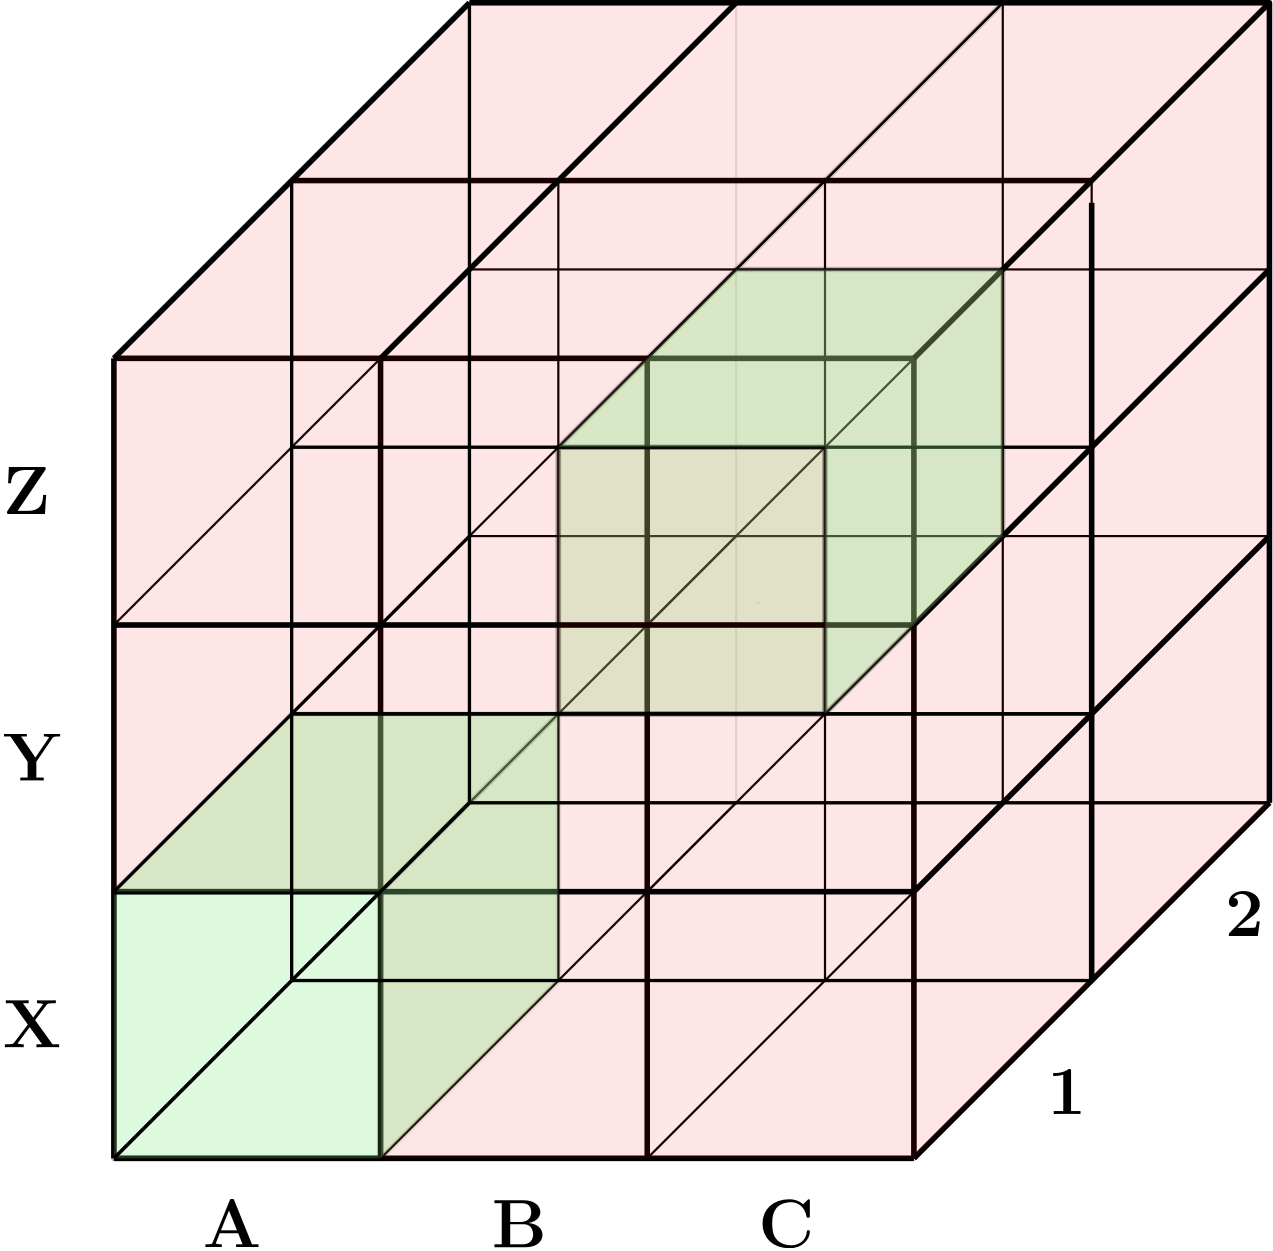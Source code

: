 <?xml version="1.0"?>
<!DOCTYPE ipe SYSTEM "ipe.dtd">
<ipe version="70206" creator="Ipe 7.2.7">
<info created="D:20171217165930" modified="D:20171217165930"/>
<ipestyle name="basic">
<symbol name="arrow/arc(spx)">
<path stroke="sym-stroke" fill="sym-stroke" pen="sym-pen">
0 0 m
-1 0.333 l
-1 -0.333 l
h
</path>
</symbol>
<symbol name="arrow/farc(spx)">
<path stroke="sym-stroke" fill="white" pen="sym-pen">
0 0 m
-1 0.333 l
-1 -0.333 l
h
</path>
</symbol>
<symbol name="arrow/ptarc(spx)">
<path stroke="sym-stroke" fill="sym-stroke" pen="sym-pen">
0 0 m
-1 0.333 l
-0.8 0 l
-1 -0.333 l
h
</path>
</symbol>
<symbol name="arrow/fptarc(spx)">
<path stroke="sym-stroke" fill="white" pen="sym-pen">
0 0 m
-1 0.333 l
-0.8 0 l
-1 -0.333 l
h
</path>
</symbol>
<symbol name="mark/circle(sx)" transformations="translations">
<path fill="sym-stroke">
0.6 0 0 0.6 0 0 e
0.4 0 0 0.4 0 0 e
</path>
</symbol>
<symbol name="mark/disk(sx)" transformations="translations">
<path fill="sym-stroke">
0.6 0 0 0.6 0 0 e
</path>
</symbol>
<symbol name="mark/fdisk(sfx)" transformations="translations">
<group>
<path fill="sym-fill">
0.5 0 0 0.5 0 0 e
</path>
<path fill="sym-stroke" fillrule="eofill">
0.6 0 0 0.6 0 0 e
0.4 0 0 0.4 0 0 e
</path>
</group>
</symbol>
<symbol name="mark/box(sx)" transformations="translations">
<path fill="sym-stroke" fillrule="eofill">
-0.6 -0.6 m
0.6 -0.6 l
0.6 0.6 l
-0.6 0.6 l
h
-0.4 -0.4 m
0.4 -0.4 l
0.4 0.4 l
-0.4 0.4 l
h
</path>
</symbol>
<symbol name="mark/square(sx)" transformations="translations">
<path fill="sym-stroke">
-0.6 -0.6 m
0.6 -0.6 l
0.6 0.6 l
-0.6 0.6 l
h
</path>
</symbol>
<symbol name="mark/fsquare(sfx)" transformations="translations">
<group>
<path fill="sym-fill">
-0.5 -0.5 m
0.5 -0.5 l
0.5 0.5 l
-0.5 0.5 l
h
</path>
<path fill="sym-stroke" fillrule="eofill">
-0.6 -0.6 m
0.6 -0.6 l
0.6 0.6 l
-0.6 0.6 l
h
-0.4 -0.4 m
0.4 -0.4 l
0.4 0.4 l
-0.4 0.4 l
h
</path>
</group>
</symbol>
<symbol name="mark/cross(sx)" transformations="translations">
<group>
<path fill="sym-stroke">
-0.43 -0.57 m
0.57 0.43 l
0.43 0.57 l
-0.57 -0.43 l
h
</path>
<path fill="sym-stroke">
-0.43 0.57 m
0.57 -0.43 l
0.43 -0.57 l
-0.57 0.43 l
h
</path>
</group>
</symbol>
<symbol name="arrow/fnormal(spx)">
<path stroke="sym-stroke" fill="white" pen="sym-pen">
0 0 m
-1 0.333 l
-1 -0.333 l
h
</path>
</symbol>
<symbol name="arrow/pointed(spx)">
<path stroke="sym-stroke" fill="sym-stroke" pen="sym-pen">
0 0 m
-1 0.333 l
-0.8 0 l
-1 -0.333 l
h
</path>
</symbol>
<symbol name="arrow/fpointed(spx)">
<path stroke="sym-stroke" fill="white" pen="sym-pen">
0 0 m
-1 0.333 l
-0.8 0 l
-1 -0.333 l
h
</path>
</symbol>
<symbol name="arrow/linear(spx)">
<path stroke="sym-stroke" pen="sym-pen">
-1 0.333 m
0 0 l
-1 -0.333 l
</path>
</symbol>
<symbol name="arrow/fdouble(spx)">
<path stroke="sym-stroke" fill="white" pen="sym-pen">
0 0 m
-1 0.333 l
-1 -0.333 l
h
-1 0 m
-2 0.333 l
-2 -0.333 l
h
</path>
</symbol>
<symbol name="arrow/double(spx)">
<path stroke="sym-stroke" fill="sym-stroke" pen="sym-pen">
0 0 m
-1 0.333 l
-1 -0.333 l
h
-1 0 m
-2 0.333 l
-2 -0.333 l
h
</path>
</symbol>
<pen name="heavier" value="0.8"/>
<pen name="fat" value="1.2"/>
<pen name="ultrafat" value="2"/>
<symbolsize name="large" value="5"/>
<symbolsize name="small" value="2"/>
<symbolsize name="tiny" value="1.1"/>
<arrowsize name="large" value="10"/>
<arrowsize name="small" value="5"/>
<arrowsize name="tiny" value="3"/>
<color name="red" value="1 0 0"/>
<color name="green" value="0 1 0"/>
<color name="blue" value="0 0 1"/>
<color name="yellow" value="1 1 0"/>
<color name="orange" value="1 0.647 0"/>
<color name="gold" value="1 0.843 0"/>
<color name="purple" value="0.627 0.125 0.941"/>
<color name="gray" value="0.745"/>
<color name="brown" value="0.647 0.165 0.165"/>
<color name="navy" value="0 0 0.502"/>
<color name="pink" value="1 0.753 0.796"/>
<color name="seagreen" value="0.18 0.545 0.341"/>
<color name="turquoise" value="0.251 0.878 0.816"/>
<color name="violet" value="0.933 0.51 0.933"/>
<color name="darkblue" value="0 0 0.545"/>
<color name="darkcyan" value="0 0.545 0.545"/>
<color name="darkgray" value="0.663"/>
<color name="darkgreen" value="0 0.392 0"/>
<color name="darkmagenta" value="0.545 0 0.545"/>
<color name="darkorange" value="1 0.549 0"/>
<color name="darkred" value="0.545 0 0"/>
<color name="lightblue" value="0.678 0.847 0.902"/>
<color name="lightcyan" value="0.878 1 1"/>
<color name="lightgray" value="0.827"/>
<color name="lightgreen" value="0.565 0.933 0.565"/>
<color name="lightyellow" value="1 1 0.878"/>
<dashstyle name="dashed" value="[4] 0"/>
<dashstyle name="dotted" value="[1 3] 0"/>
<dashstyle name="dash dotted" value="[4 2 1 2] 0"/>
<dashstyle name="dash dot dotted" value="[4 2 1 2 1 2] 0"/>
<textsize name="large" value="\large"/>
<textsize name="Large" value="\Large"/>
<textsize name="LARGE" value="\LARGE"/>
<textsize name="huge" value="\huge"/>
<textsize name="Huge" value="\Huge"/>
<textsize name="small" value="\small"/>
<textsize name="footnote" value="\footnotesize"/>
<textsize name="tiny" value="\tiny"/>
<textstyle name="center" begin="\begin{center}" end="\end{center}"/>
<textstyle name="itemize" begin="\begin{itemize}" end="\end{itemize}"/>
<textstyle name="item" begin="\begin{itemize}\item{}" end="\end{itemize}"/>
<gridsize name="4 pts" value="4"/>
<gridsize name="8 pts (~3 mm)" value="8"/>
<gridsize name="16 pts (~6 mm)" value="16"/>
<gridsize name="32 pts (~12 mm)" value="32"/>
<gridsize name="10 pts (~3.5 mm)" value="10"/>
<gridsize name="20 pts (~7 mm)" value="20"/>
<gridsize name="14 pts (~5 mm)" value="14"/>
<gridsize name="28 pts (~10 mm)" value="28"/>
<gridsize name="56 pts (~20 mm)" value="56"/>
<anglesize name="90 deg" value="90"/>
<anglesize name="60 deg" value="60"/>
<anglesize name="45 deg" value="45"/>
<anglesize name="30 deg" value="30"/>
<anglesize name="22.5 deg" value="22.5"/>
<opacity name="10%" value="0.1"/>
<opacity name="30%" value="0.3"/>
<opacity name="50%" value="0.5"/>
<opacity name="75%" value="0.75"/>
<tiling name="falling" angle="-60" step="4" width="1"/>
<tiling name="rising" angle="30" step="4" width="1"/>
</ipestyle>
<page>
<layer name="alpha"/>
<view layers="alpha" active="alpha"/>
<path layer="alpha" matrix="0.898129 0 0 1 16.2994 0" stroke="black" pen="heavier">
160 480 m
480 480 l
</path>
<path matrix="0.9 0 0 1 22.4 0" stroke="black" pen="heavier">
232 544 m
224 544 l
544 544 l
</path>
<path stroke="black" pen="heavier">
384 416 m
512 544 l
512 544 l
</path>
<path stroke="black" pen="heavier">
192 416 m
320 544 l
</path>
<path stroke="black" pen="heavier">
288 416 m
416 544 l
</path>
<path stroke="black" pen="ultrafat">
96 704 m
384 704 l
</path>
<path stroke="black" pen="ultrafat">
384 416 m
384 704 l
</path>
<path stroke="black" pen="heavier">
512 544 m
512 832 l
</path>
<path stroke="black" pen="heavier">
384 704 m
512 832 l
</path>
<path stroke="black" pen="heavier" opacity="30%">
160 480 m
160 768 l
</path>
<path stroke="black" pen="heavier">
224 544 m
224 832 l
</path>
<path stroke="black" pen="heavier" opacity="10%">
320 544 m
320 832 l
</path>
<path stroke="black" pen="heavier">
416 544 m
416 832 l
416 832 l
</path>
<path stroke="black" pen="heavier">
96 512 m
384 512 l
</path>
<path stroke="black" pen="heavier">
96 608 m
384 608 l
384 608 l
</path>
<path stroke="black" pen="heavier">
384 608 m
512 736 l
</path>
<path stroke="black" pen="heavier">
384 512 m
512 640 l
512 640 l
</path>
<path stroke="black" pen="heavier">
256 480 m
256 768 l
</path>
<path stroke="black" pen="heavier">
352 480 m
352 768 l
</path>
<path stroke="black" pen="ultrafat">
192 416 m
192 704 l
</path>
<path stroke="black" pen="ultrafat">
288 416 m
288 704 l
288 704 l
</path>
<path stroke="black" pen="heavier">
448 480 m
448 768 l
</path>
<path stroke="black" pen="ultrafat">
160 768 m
448 768 l
</path>
<path stroke="black" pen="heavier">
192 704 m
320 832 l
</path>
<path stroke="black" pen="heavier">
288 704 m
416 832 l
</path>
<path stroke="black" pen="heavier">
96 608 m
224 736 l
</path>
<path stroke="black" pen="heavier">
96 512 m
224 640 l
</path>
<path stroke="black" pen="heavier">
160 672 m
448 672 l
448 672 l
</path>
<path stroke="black" pen="heavier">
160 576 m
448 576 l
</path>
<path stroke="black" pen="heavier">
224 640 m
512 640 l
</path>
<path stroke="black" pen="heavier">
512 736 m
224 736 l
224 744 l
</path>
<text transformations="translations" pos="128 384" stroke="black" type="label" width="21.058" height="17.007" depth="0" valign="baseline" size="Huge">\textbf{A}</text>
<text matrix="1 0 0 1 104 0" transformations="translations" pos="128 384" stroke="black" type="label" width="19.824" height="17.007" depth="0" valign="baseline" size="Huge">\textbf{B}</text>
<text matrix="1 0 0 1 200 0" transformations="translations" pos="128 384" stroke="black" type="label" width="20.139" height="17.007" depth="0" valign="baseline" size="Huge">\textbf{C}</text>
<text matrix="1 0 0 1 304 48" transformations="translations" pos="128 384" stroke="black" type="label" width="13.943" height="15.974" depth="0" valign="baseline" size="Huge">\textbf{1}</text>
<text matrix="1 0 0 1 368 112" transformations="translations" pos="128 384" stroke="black" type="label" width="13.943" height="15.974" depth="0" valign="baseline" size="Huge">\textbf{2}</text>
<text matrix="1 0 0 1 -72 72" transformations="translations" pos="128 384" stroke="black" type="label" width="21.058" height="17.007" depth="0" valign="baseline" size="Huge">\textbf{X}</text>
<text matrix="1 0 0 1 -72 168" transformations="translations" pos="128 384" stroke="black" type="label" width="21.755" height="17.007" depth="0" valign="baseline" size="Huge">\textbf{Y}</text>
<text matrix="1 0 0 1 -72 264" transformations="translations" pos="128 384" stroke="black" type="label" width="17.041" height="17.007" depth="0" valign="baseline" size="Huge">\textbf{Z}</text>
<path stroke="black" pen="heavier">
192 608 m
320 736 l
</path>
<path stroke="black" pen="heavier">
288 608 m
416 736 l
</path>
<path stroke="black" pen="heavier">
288 512 m
416 640 l
</path>
<path stroke="black" pen="heavier">
192 512 m
320 640 l
</path>
<path stroke="black" pen="heavier" opacity="50%">
96 416 m
224 544 l
</path>
<path stroke="black" pen="ultrafat">
96 416 m
384 416 l
</path>
<path stroke="black" pen="ultrafat">
384 416 m
512 544 l
</path>
<path stroke="black" pen="ultrafat">
96 416 m
96 704 l
</path>
<path stroke="black" pen="heavier">
224 832 m
96 704 l
96 704 l
</path>
<path stroke="black" pen="heavier">
224 832 m
512 832 l
512 832 l
</path>
<path stroke="black" fill="lightgreen" pen="ultrafat" opacity="30%">
96 512 m
96 416 l
192 416 l
192 512 l
h
</path>
<path stroke="black" fill="lightgreen" pen="ultrafat" opacity="10%">
192 416 m
192 512 l
256 576 l
256 480 l
192 416 l
</path>
<path stroke="black" fill="lightgreen" pen="ultrafat" opacity="10%">
96 512 m
160 576 l
256 576 l
192 512 l
96 512 l
</path>
<path stroke="black" fill="lightgreen" pen="ultrafat" opacity="30%">
256 576 m
256 672 l
352 672 l
352 576 l
256 576 l
256 576 l
</path>
<path stroke="black" fill="lightgreen" pen="ultrafat" opacity="10%">
352 576 m
416 640 l
416 736 l
320 736 l
264 680 l
256 672 l
352 672 l
352 576 l
352 576 l
</path>
<path stroke="black" fill="red" pen="ultrafat" opacity="10%">
224 832 m
96 704 l
96 512 l
200 512 l
192 512 l
192 416 l
384 416 l
384 608 l
352 576 l
256 576 l
256 664 l
256 672 l
416 832 l
416 832 l
224 832 l
224 832 l
</path>
<path stroke="black" fill="red" pen="ultrafat" opacity="10%">
384 416 m
384 608 l
416 640 l
416 736 l
320 736 l
416 832 l
512 832 l
512 544 l
384 416 l
384 416 l
</path>
<path stroke="black" pen="ultrafat">
224 832 m
512 832 l
512 544 l
</path>
<path stroke="black" pen="ultrafat">
96 704 m
224 832 l
224 832 l
</path>
<path stroke="black" pen="ultrafat">
384 704 m
512 832 l
512 832 l
</path>
<path stroke="black" pen="ultrafat">
384 512 m
512 640 l
512 640 l
</path>
<path stroke="black" pen="ultrafat">
384 608 m
512 736 l
</path>
<path stroke="black" pen="ultrafat">
96 608 m
384 608 l
</path>
<path stroke="black" pen="ultrafat">
96 512 m
384 512 l
</path>
<path stroke="black" pen="ultrafat">
448 480 m
448 760 l
</path>
<path stroke="black" pen="ultrafat">
192 704 m
320 832 l
</path>
<path stroke="black" pen="heavier">
288 704 m
416 832 l
416 832 l
</path>
<path stroke="black" fill="lightgreen" pen="heavier" opacity="30%">
96 512 m
160 576 l
256 576 l
256 480 l
192 416 l
192 512 l
96 512 l
96 512 l
</path>
<path stroke="black" fill="red" pen="heavier" opacity="10%">
256 576 m
256 672 l
320 736 l
416 736 l
416 640 l
352 576 l
256 576 l
256 576 l
</path>
<path stroke="black" fill="red" pen="heavier" cap="1" opacity="10%">
328 616 m
328 616 l
</path>
<path stroke="black" pen="fat">
96 416 m
224 544 l
</path>
<path stroke="black" pen="fat">
224 544 m
512 544 l
</path>
<path stroke="black" pen="fat">
224 544 m
224 832 l
224 832 l
</path>
<path stroke="black" pen="fat">
96 416 m
224 544 l
224 544 l
</path>
<path stroke="black" pen="fat">
160 480 m
160 768 l
</path>
<path stroke="black" pen="fat">
160 480 m
448 480 l
</path>
<path stroke="black" pen="fat">
160 576 m
440 576 l
448 576 l
448 576 l
</path>
<path stroke="black" pen="fat">
160 672 m
448 672 l
448 672 l
</path>
<path stroke="black" pen="fat">
160 576 m
448 576 l
448 576 l
</path>
<path stroke="black" fill="lightgreen" pen="fat">
96 512 m
224 640 l
224 640 l
</path>
<path stroke="black" fill="lightgreen" pen="fat" opacity="30%">
352 576 m
416 640 l
416 736 l
320 736 l
256 672 l
352 672 l
352 576 l
</path>
</page>
</ipe>

